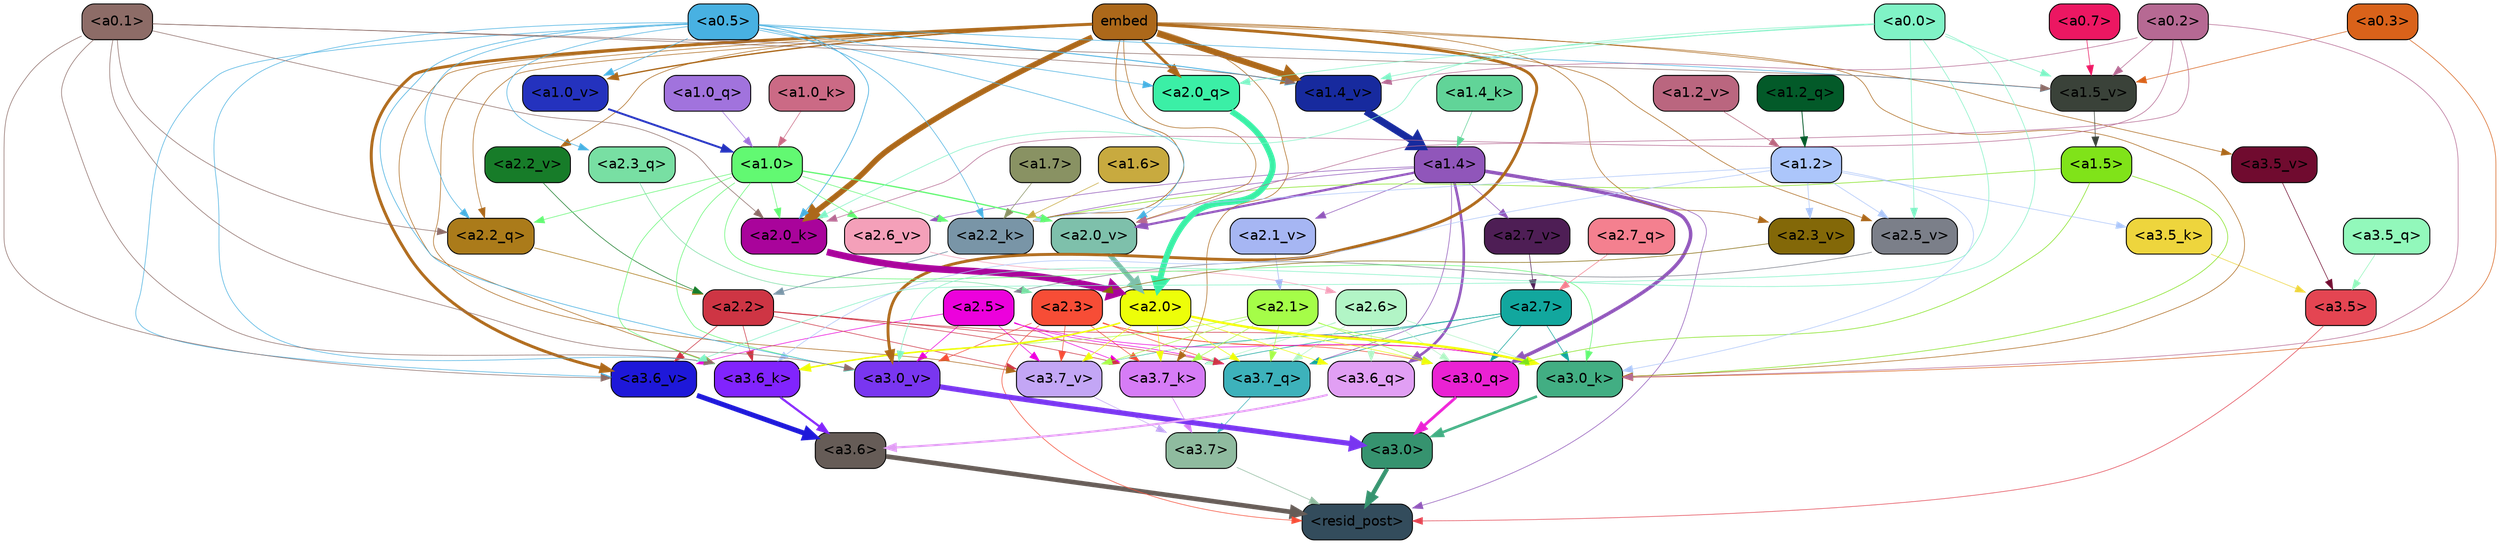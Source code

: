 strict digraph "" {
	graph [bgcolor=transparent,
		layout=dot,
		overlap=false,
		splines=true
	];
	"<a3.7>"	[color=black,
		fillcolor="#8fbb9f",
		fontname=Helvetica,
		shape=box,
		style="filled, rounded"];
	"<resid_post>"	[color=black,
		fillcolor="#334c5c",
		fontname=Helvetica,
		shape=box,
		style="filled, rounded"];
	"<a3.7>" -> "<resid_post>"	[color="#8fbb9f",
		penwidth=0.6];
	"<a3.6>"	[color=black,
		fillcolor="#665c57",
		fontname=Helvetica,
		shape=box,
		style="filled, rounded"];
	"<a3.6>" -> "<resid_post>"	[color="#665c57",
		penwidth=4.6696330308914185];
	"<a3.5>"	[color=black,
		fillcolor="#e44552",
		fontname=Helvetica,
		shape=box,
		style="filled, rounded"];
	"<a3.5>" -> "<resid_post>"	[color="#e44552",
		penwidth=0.6];
	"<a3.0>"	[color=black,
		fillcolor="#36936f",
		fontname=Helvetica,
		shape=box,
		style="filled, rounded"];
	"<a3.0>" -> "<resid_post>"	[color="#36936f",
		penwidth=4.282557368278503];
	"<a2.3>"	[color=black,
		fillcolor="#f74d36",
		fontname=Helvetica,
		shape=box,
		style="filled, rounded"];
	"<a2.3>" -> "<resid_post>"	[color="#f74d36",
		penwidth=0.6];
	"<a3.7_q>"	[color=black,
		fillcolor="#3db2bb",
		fontname=Helvetica,
		shape=box,
		style="filled, rounded"];
	"<a2.3>" -> "<a3.7_q>"	[color="#f74d36",
		penwidth=0.6];
	"<a3.0_q>"	[color=black,
		fillcolor="#ea22d3",
		fontname=Helvetica,
		shape=box,
		style="filled, rounded"];
	"<a2.3>" -> "<a3.0_q>"	[color="#f74d36",
		penwidth=0.6];
	"<a3.7_k>"	[color=black,
		fillcolor="#d67cf6",
		fontname=Helvetica,
		shape=box,
		style="filled, rounded"];
	"<a2.3>" -> "<a3.7_k>"	[color="#f74d36",
		penwidth=0.6];
	"<a3.0_k>"	[color=black,
		fillcolor="#42ae83",
		fontname=Helvetica,
		shape=box,
		style="filled, rounded"];
	"<a2.3>" -> "<a3.0_k>"	[color="#f74d36",
		penwidth=0.6];
	"<a3.7_v>"	[color=black,
		fillcolor="#c3a6f5",
		fontname=Helvetica,
		shape=box,
		style="filled, rounded"];
	"<a2.3>" -> "<a3.7_v>"	[color="#f74d36",
		penwidth=0.6];
	"<a3.0_v>"	[color=black,
		fillcolor="#7936f0",
		fontname=Helvetica,
		shape=box,
		style="filled, rounded"];
	"<a2.3>" -> "<a3.0_v>"	[color="#f74d36",
		penwidth=0.6];
	"<a1.4>"	[color=black,
		fillcolor="#9056ba",
		fontname=Helvetica,
		shape=box,
		style="filled, rounded"];
	"<a1.4>" -> "<resid_post>"	[color="#9056ba",
		penwidth=0.6];
	"<a1.4>" -> "<a3.7_q>"	[color="#9056ba",
		penwidth=0.6];
	"<a3.6_q>"	[color=black,
		fillcolor="#e19ff4",
		fontname=Helvetica,
		shape=box,
		style="filled, rounded"];
	"<a1.4>" -> "<a3.6_q>"	[color="#9056ba",
		penwidth=2.6073555648326874];
	"<a1.4>" -> "<a3.0_q>"	[color="#9056ba",
		penwidth=3.4971605762839317];
	"<a2.2_k>"	[color=black,
		fillcolor="#7995a7",
		fontname=Helvetica,
		shape=box,
		style="filled, rounded"];
	"<a1.4>" -> "<a2.2_k>"	[color="#9056ba",
		penwidth=0.6];
	"<a2.7_v>"	[color=black,
		fillcolor="#4e1e55",
		fontname=Helvetica,
		shape=box,
		style="filled, rounded"];
	"<a1.4>" -> "<a2.7_v>"	[color="#9056ba",
		penwidth=0.6];
	"<a2.6_v>"	[color=black,
		fillcolor="#f4a0b9",
		fontname=Helvetica,
		shape=box,
		style="filled, rounded"];
	"<a1.4>" -> "<a2.6_v>"	[color="#9056ba",
		penwidth=0.6];
	"<a2.1_v>"	[color=black,
		fillcolor="#a6b6f3",
		fontname=Helvetica,
		shape=box,
		style="filled, rounded"];
	"<a1.4>" -> "<a2.1_v>"	[color="#9056ba",
		penwidth=0.6];
	"<a2.0_v>"	[color=black,
		fillcolor="#7ec0ab",
		fontname=Helvetica,
		shape=box,
		style="filled, rounded"];
	"<a1.4>" -> "<a2.0_v>"	[color="#9056ba",
		penwidth=2.268670678138733];
	"<a3.7_q>" -> "<a3.7>"	[color="#3db2bb",
		penwidth=0.6];
	"<a3.6_q>" -> "<a3.6>"	[color="#e19ff4",
		penwidth=2.03758105635643];
	"<a3.5_q>"	[color=black,
		fillcolor="#92f8bb",
		fontname=Helvetica,
		shape=box,
		style="filled, rounded"];
	"<a3.5_q>" -> "<a3.5>"	[color="#92f8bb",
		penwidth=0.6];
	"<a3.0_q>" -> "<a3.0>"	[color="#ea22d3",
		penwidth=2.8638100624084473];
	"<a3.7_k>" -> "<a3.7>"	[color="#d67cf6",
		penwidth=0.6];
	"<a3.6_k>"	[color=black,
		fillcolor="#8124fd",
		fontname=Helvetica,
		shape=box,
		style="filled, rounded"];
	"<a3.6_k>" -> "<a3.6>"	[color="#8124fd",
		penwidth=2.174198240041733];
	"<a3.5_k>"	[color=black,
		fillcolor="#eed53d",
		fontname=Helvetica,
		shape=box,
		style="filled, rounded"];
	"<a3.5_k>" -> "<a3.5>"	[color="#eed53d",
		penwidth=0.6];
	"<a3.0_k>" -> "<a3.0>"	[color="#42ae83",
		penwidth=2.6274144649505615];
	"<a3.7_v>" -> "<a3.7>"	[color="#c3a6f5",
		penwidth=0.6];
	"<a3.6_v>"	[color=black,
		fillcolor="#1e18d9",
		fontname=Helvetica,
		shape=box,
		style="filled, rounded"];
	"<a3.6_v>" -> "<a3.6>"	[color="#1e18d9",
		penwidth=5.002329230308533];
	"<a3.5_v>"	[color=black,
		fillcolor="#700b2f",
		fontname=Helvetica,
		shape=box,
		style="filled, rounded"];
	"<a3.5_v>" -> "<a3.5>"	[color="#700b2f",
		penwidth=0.6];
	"<a3.0_v>" -> "<a3.0>"	[color="#7936f0",
		penwidth=5.188832879066467];
	"<a2.7>"	[color=black,
		fillcolor="#12a79e",
		fontname=Helvetica,
		shape=box,
		style="filled, rounded"];
	"<a2.7>" -> "<a3.7_q>"	[color="#12a79e",
		penwidth=0.6];
	"<a2.7>" -> "<a3.0_q>"	[color="#12a79e",
		penwidth=0.6];
	"<a2.7>" -> "<a3.7_k>"	[color="#12a79e",
		penwidth=0.6];
	"<a2.7>" -> "<a3.0_k>"	[color="#12a79e",
		penwidth=0.6];
	"<a2.7>" -> "<a3.7_v>"	[color="#12a79e",
		penwidth=0.6];
	"<a2.6>"	[color=black,
		fillcolor="#b2f5c6",
		fontname=Helvetica,
		shape=box,
		style="filled, rounded"];
	"<a2.6>" -> "<a3.7_q>"	[color="#b2f5c6",
		penwidth=0.6];
	"<a2.6>" -> "<a3.6_q>"	[color="#b2f5c6",
		penwidth=0.6];
	"<a2.6>" -> "<a3.0_q>"	[color="#b2f5c6",
		penwidth=0.6];
	"<a2.6>" -> "<a3.7_k>"	[color="#b2f5c6",
		penwidth=0.6];
	"<a2.6>" -> "<a3.0_k>"	[color="#b2f5c6",
		penwidth=0.6];
	"<a2.6>" -> "<a3.7_v>"	[color="#b2f5c6",
		penwidth=0.6];
	"<a2.5>"	[color=black,
		fillcolor="#ec01dc",
		fontname=Helvetica,
		shape=box,
		style="filled, rounded"];
	"<a2.5>" -> "<a3.7_q>"	[color="#ec01dc",
		penwidth=0.6];
	"<a2.5>" -> "<a3.7_k>"	[color="#ec01dc",
		penwidth=0.6];
	"<a2.5>" -> "<a3.0_k>"	[color="#ec01dc",
		penwidth=0.6];
	"<a2.5>" -> "<a3.7_v>"	[color="#ec01dc",
		penwidth=0.6];
	"<a2.5>" -> "<a3.6_v>"	[color="#ec01dc",
		penwidth=0.6];
	"<a2.5>" -> "<a3.0_v>"	[color="#ec01dc",
		penwidth=0.6];
	"<a2.2>"	[color=black,
		fillcolor="#ce3544",
		fontname=Helvetica,
		shape=box,
		style="filled, rounded"];
	"<a2.2>" -> "<a3.7_q>"	[color="#ce3544",
		penwidth=0.6];
	"<a2.2>" -> "<a3.7_k>"	[color="#ce3544",
		penwidth=0.6];
	"<a2.2>" -> "<a3.6_k>"	[color="#ce3544",
		penwidth=0.6];
	"<a2.2>" -> "<a3.0_k>"	[color="#ce3544",
		penwidth=0.6];
	"<a2.2>" -> "<a3.7_v>"	[color="#ce3544",
		penwidth=0.6];
	"<a2.2>" -> "<a3.6_v>"	[color="#ce3544",
		penwidth=0.6];
	"<a2.1>"	[color=black,
		fillcolor="#a5fd48",
		fontname=Helvetica,
		shape=box,
		style="filled, rounded"];
	"<a2.1>" -> "<a3.7_q>"	[color="#a5fd48",
		penwidth=0.6];
	"<a2.1>" -> "<a3.0_q>"	[color="#a5fd48",
		penwidth=0.6];
	"<a2.1>" -> "<a3.7_k>"	[color="#a5fd48",
		penwidth=0.6];
	"<a2.1>" -> "<a3.6_k>"	[color="#a5fd48",
		penwidth=0.6];
	"<a2.1>" -> "<a3.0_k>"	[color="#a5fd48",
		penwidth=0.6];
	"<a2.1>" -> "<a3.7_v>"	[color="#a5fd48",
		penwidth=0.6];
	"<a2.0>"	[color=black,
		fillcolor="#edfe09",
		fontname=Helvetica,
		shape=box,
		style="filled, rounded"];
	"<a2.0>" -> "<a3.7_q>"	[color="#edfe09",
		penwidth=0.6];
	"<a2.0>" -> "<a3.6_q>"	[color="#edfe09",
		penwidth=0.6];
	"<a2.0>" -> "<a3.0_q>"	[color="#edfe09",
		penwidth=0.6];
	"<a2.0>" -> "<a3.7_k>"	[color="#edfe09",
		penwidth=0.6];
	"<a2.0>" -> "<a3.6_k>"	[color="#edfe09",
		penwidth=1.5568191409111023];
	"<a2.0>" -> "<a3.0_k>"	[color="#edfe09",
		penwidth=2.270527422428131];
	"<a2.0>" -> "<a3.7_v>"	[color="#edfe09",
		penwidth=0.6];
	"<a1.5>"	[color=black,
		fillcolor="#80e319",
		fontname=Helvetica,
		shape=box,
		style="filled, rounded"];
	"<a1.5>" -> "<a3.0_q>"	[color="#80e319",
		penwidth=0.6];
	"<a1.5>" -> "<a3.0_k>"	[color="#80e319",
		penwidth=0.6];
	"<a1.5>" -> "<a2.2_k>"	[color="#80e319",
		penwidth=0.6];
	embed	[color=black,
		fillcolor="#ac681a",
		fontname=Helvetica,
		shape=box,
		style="filled, rounded"];
	embed -> "<a3.7_k>"	[color="#ac681a",
		penwidth=0.6];
	embed -> "<a3.6_k>"	[color="#ac681a",
		penwidth=0.6];
	embed -> "<a3.0_k>"	[color="#ac681a",
		penwidth=0.6];
	embed -> "<a3.7_v>"	[color="#ac681a",
		penwidth=0.6];
	embed -> "<a3.6_v>"	[color="#ac681a",
		penwidth=2.9588699340820312];
	embed -> "<a3.5_v>"	[color="#ac681a",
		penwidth=0.6];
	embed -> "<a3.0_v>"	[color="#ac681a",
		penwidth=2.8686431646347046];
	"<a2.2_q>"	[color=black,
		fillcolor="#ab7b1a",
		fontname=Helvetica,
		shape=box,
		style="filled, rounded"];
	embed -> "<a2.2_q>"	[color="#ac681a",
		penwidth=0.6];
	"<a2.0_q>"	[color=black,
		fillcolor="#3befa6",
		fontname=Helvetica,
		shape=box,
		style="filled, rounded"];
	embed -> "<a2.0_q>"	[color="#ac681a",
		penwidth=2.7617180347442627];
	embed -> "<a2.2_k>"	[color="#ac681a",
		penwidth=0.67606520652771];
	"<a2.0_k>"	[color=black,
		fillcolor="#a9049b",
		fontname=Helvetica,
		shape=box,
		style="filled, rounded"];
	embed -> "<a2.0_k>"	[color="#ac681a",
		penwidth=5.615107178688049];
	"<a2.5_v>"	[color=black,
		fillcolor="#7b7f89",
		fontname=Helvetica,
		shape=box,
		style="filled, rounded"];
	embed -> "<a2.5_v>"	[color="#ac681a",
		penwidth=0.6];
	"<a2.3_v>"	[color=black,
		fillcolor="#836808",
		fontname=Helvetica,
		shape=box,
		style="filled, rounded"];
	embed -> "<a2.3_v>"	[color="#ac681a",
		penwidth=0.6];
	"<a2.2_v>"	[color=black,
		fillcolor="#177c29",
		fontname=Helvetica,
		shape=box,
		style="filled, rounded"];
	embed -> "<a2.2_v>"	[color="#ac681a",
		penwidth=0.6];
	embed -> "<a2.0_v>"	[color="#ac681a",
		penwidth=0.6];
	"<a1.4_v>"	[color=black,
		fillcolor="#172a9e",
		fontname=Helvetica,
		shape=box,
		style="filled, rounded"];
	embed -> "<a1.4_v>"	[color="#ac681a",
		penwidth=6.189999580383301];
	"<a1.0_v>"	[color=black,
		fillcolor="#2432be",
		fontname=Helvetica,
		shape=box,
		style="filled, rounded"];
	embed -> "<a1.0_v>"	[color="#ac681a",
		penwidth=1.3123979568481445];
	"<a1.2>"	[color=black,
		fillcolor="#acc6fb",
		fontname=Helvetica,
		shape=box,
		style="filled, rounded"];
	"<a1.2>" -> "<a3.6_k>"	[color="#acc6fb",
		penwidth=0.6];
	"<a1.2>" -> "<a3.5_k>"	[color="#acc6fb",
		penwidth=0.6];
	"<a1.2>" -> "<a3.0_k>"	[color="#acc6fb",
		penwidth=0.6];
	"<a1.2>" -> "<a2.2_k>"	[color="#acc6fb",
		penwidth=0.6];
	"<a1.2>" -> "<a2.5_v>"	[color="#acc6fb",
		penwidth=0.6];
	"<a1.2>" -> "<a2.3_v>"	[color="#acc6fb",
		penwidth=0.6];
	"<a1.0>"	[color=black,
		fillcolor="#62f972",
		fontname=Helvetica,
		shape=box,
		style="filled, rounded"];
	"<a1.0>" -> "<a3.6_k>"	[color="#62f972",
		penwidth=0.6];
	"<a1.0>" -> "<a3.0_k>"	[color="#62f972",
		penwidth=0.6];
	"<a1.0>" -> "<a3.0_v>"	[color="#62f972",
		penwidth=0.6];
	"<a1.0>" -> "<a2.2_q>"	[color="#62f972",
		penwidth=0.6];
	"<a1.0>" -> "<a2.2_k>"	[color="#62f972",
		penwidth=0.6];
	"<a1.0>" -> "<a2.0_k>"	[color="#62f972",
		penwidth=0.6];
	"<a1.0>" -> "<a2.6_v>"	[color="#62f972",
		penwidth=0.6];
	"<a1.0>" -> "<a2.0_v>"	[color="#62f972",
		penwidth=1.27996826171875];
	"<a0.5>"	[color=black,
		fillcolor="#48b1e2",
		fontname=Helvetica,
		shape=box,
		style="filled, rounded"];
	"<a0.5>" -> "<a3.6_k>"	[color="#48b1e2",
		penwidth=0.6];
	"<a0.5>" -> "<a3.6_v>"	[color="#48b1e2",
		penwidth=0.6];
	"<a0.5>" -> "<a3.0_v>"	[color="#48b1e2",
		penwidth=0.6421224474906921];
	"<a2.3_q>"	[color=black,
		fillcolor="#78dfa3",
		fontname=Helvetica,
		shape=box,
		style="filled, rounded"];
	"<a0.5>" -> "<a2.3_q>"	[color="#48b1e2",
		penwidth=0.6];
	"<a0.5>" -> "<a2.2_q>"	[color="#48b1e2",
		penwidth=0.6];
	"<a0.5>" -> "<a2.0_q>"	[color="#48b1e2",
		penwidth=0.6];
	"<a0.5>" -> "<a2.2_k>"	[color="#48b1e2",
		penwidth=0.6];
	"<a0.5>" -> "<a2.0_k>"	[color="#48b1e2",
		penwidth=0.7151575088500977];
	"<a0.5>" -> "<a2.0_v>"	[color="#48b1e2",
		penwidth=0.6];
	"<a1.5_v>"	[color=black,
		fillcolor="#3a4239",
		fontname=Helvetica,
		shape=box,
		style="filled, rounded"];
	"<a0.5>" -> "<a1.5_v>"	[color="#48b1e2",
		penwidth=0.6];
	"<a0.5>" -> "<a1.4_v>"	[color="#48b1e2",
		penwidth=0.8927993774414062];
	"<a0.5>" -> "<a1.0_v>"	[color="#48b1e2",
		penwidth=0.6];
	"<a0.1>"	[color=black,
		fillcolor="#8d6c67",
		fontname=Helvetica,
		shape=box,
		style="filled, rounded"];
	"<a0.1>" -> "<a3.6_k>"	[color="#8d6c67",
		penwidth=0.6];
	"<a0.1>" -> "<a3.6_v>"	[color="#8d6c67",
		penwidth=0.6];
	"<a0.1>" -> "<a3.0_v>"	[color="#8d6c67",
		penwidth=0.6];
	"<a0.1>" -> "<a2.2_q>"	[color="#8d6c67",
		penwidth=0.6];
	"<a0.1>" -> "<a2.0_k>"	[color="#8d6c67",
		penwidth=0.6];
	"<a0.1>" -> "<a1.5_v>"	[color="#8d6c67",
		penwidth=0.6];
	"<a0.1>" -> "<a1.4_v>"	[color="#8d6c67",
		penwidth=0.6];
	"<a0.3>"	[color=black,
		fillcolor="#d9621a",
		fontname=Helvetica,
		shape=box,
		style="filled, rounded"];
	"<a0.3>" -> "<a3.0_k>"	[color="#d9621a",
		penwidth=0.6];
	"<a0.3>" -> "<a1.5_v>"	[color="#d9621a",
		penwidth=0.6];
	"<a0.2>"	[color=black,
		fillcolor="#b66993",
		fontname=Helvetica,
		shape=box,
		style="filled, rounded"];
	"<a0.2>" -> "<a3.0_k>"	[color="#b66993",
		penwidth=0.6];
	"<a0.2>" -> "<a2.0_k>"	[color="#b66993",
		penwidth=0.6];
	"<a0.2>" -> "<a2.0_v>"	[color="#b66993",
		penwidth=0.6];
	"<a0.2>" -> "<a1.5_v>"	[color="#b66993",
		penwidth=0.6];
	"<a0.2>" -> "<a1.4_v>"	[color="#b66993",
		penwidth=0.6];
	"<a0.0>"	[color=black,
		fillcolor="#80f3c6",
		fontname=Helvetica,
		shape=box,
		style="filled, rounded"];
	"<a0.0>" -> "<a3.6_v>"	[color="#80f3c6",
		penwidth=0.6];
	"<a0.0>" -> "<a3.0_v>"	[color="#80f3c6",
		penwidth=0.6];
	"<a0.0>" -> "<a2.0_q>"	[color="#80f3c6",
		penwidth=0.6];
	"<a0.0>" -> "<a2.0_k>"	[color="#80f3c6",
		penwidth=0.6];
	"<a0.0>" -> "<a2.5_v>"	[color="#80f3c6",
		penwidth=0.6];
	"<a0.0>" -> "<a1.5_v>"	[color="#80f3c6",
		penwidth=0.6];
	"<a0.0>" -> "<a1.4_v>"	[color="#80f3c6",
		penwidth=0.6];
	"<a2.7_q>"	[color=black,
		fillcolor="#f4808f",
		fontname=Helvetica,
		shape=box,
		style="filled, rounded"];
	"<a2.7_q>" -> "<a2.7>"	[color="#f4808f",
		penwidth=0.6];
	"<a2.3_q>" -> "<a2.3>"	[color="#78dfa3",
		penwidth=0.6];
	"<a2.2_q>" -> "<a2.2>"	[color="#ab7b1a",
		penwidth=0.6340763568878174];
	"<a2.0_q>" -> "<a2.0>"	[color="#3befa6",
		penwidth=6.0160088539123535];
	"<a2.2_k>" -> "<a2.2>"	[color="#7995a7",
		penwidth=0.7764816284179688];
	"<a2.0_k>" -> "<a2.0>"	[color="#a9049b",
		penwidth=6.773025274276733];
	"<a2.7_v>" -> "<a2.7>"	[color="#4e1e55",
		penwidth=0.6];
	"<a2.6_v>" -> "<a2.6>"	[color="#f4a0b9",
		penwidth=0.6];
	"<a2.5_v>" -> "<a2.5>"	[color="#7b7f89",
		penwidth=0.6];
	"<a2.3_v>" -> "<a2.3>"	[color="#836808",
		penwidth=0.6];
	"<a2.2_v>" -> "<a2.2>"	[color="#177c29",
		penwidth=0.6];
	"<a2.1_v>" -> "<a2.1>"	[color="#a6b6f3",
		penwidth=0.6];
	"<a2.0_v>" -> "<a2.0>"	[color="#7ec0ab",
		penwidth=4.906715989112854];
	"<a1.7>"	[color=black,
		fillcolor="#899263",
		fontname=Helvetica,
		shape=box,
		style="filled, rounded"];
	"<a1.7>" -> "<a2.2_k>"	[color="#899263",
		penwidth=0.6];
	"<a1.6>"	[color=black,
		fillcolor="#c8aa3f",
		fontname=Helvetica,
		shape=box,
		style="filled, rounded"];
	"<a1.6>" -> "<a2.2_k>"	[color="#c8aa3f",
		penwidth=0.6];
	"<a1.2_q>"	[color=black,
		fillcolor="#035a29",
		fontname=Helvetica,
		shape=box,
		style="filled, rounded"];
	"<a1.2_q>" -> "<a1.2>"	[color="#035a29",
		penwidth=0.836545467376709];
	"<a1.0_q>"	[color=black,
		fillcolor="#a173dd",
		fontname=Helvetica,
		shape=box,
		style="filled, rounded"];
	"<a1.0_q>" -> "<a1.0>"	[color="#a173dd",
		penwidth=0.6];
	"<a1.4_k>"	[color=black,
		fillcolor="#61d498",
		fontname=Helvetica,
		shape=box,
		style="filled, rounded"];
	"<a1.4_k>" -> "<a1.4>"	[color="#61d498",
		penwidth=0.6];
	"<a1.0_k>"	[color=black,
		fillcolor="#cb6a85",
		fontname=Helvetica,
		shape=box,
		style="filled, rounded"];
	"<a1.0_k>" -> "<a1.0>"	[color="#cb6a85",
		penwidth=0.6];
	"<a1.5_v>" -> "<a1.5>"	[color="#3a4239",
		penwidth=0.6];
	"<a1.4_v>" -> "<a1.4>"	[color="#172a9e",
		penwidth=7.093163728713989];
	"<a1.2_v>"	[color=black,
		fillcolor="#ba667f",
		fontname=Helvetica,
		shape=box,
		style="filled, rounded"];
	"<a1.2_v>" -> "<a1.2>"	[color="#ba667f",
		penwidth=0.6];
	"<a1.0_v>" -> "<a1.0>"	[color="#2432be",
		penwidth=1.9666723012924194];
	"<a0.7>"	[color=black,
		fillcolor="#ec1762",
		fontname=Helvetica,
		shape=box,
		style="filled, rounded"];
	"<a0.7>" -> "<a1.5_v>"	[color="#ec1762",
		penwidth=0.6];
}
